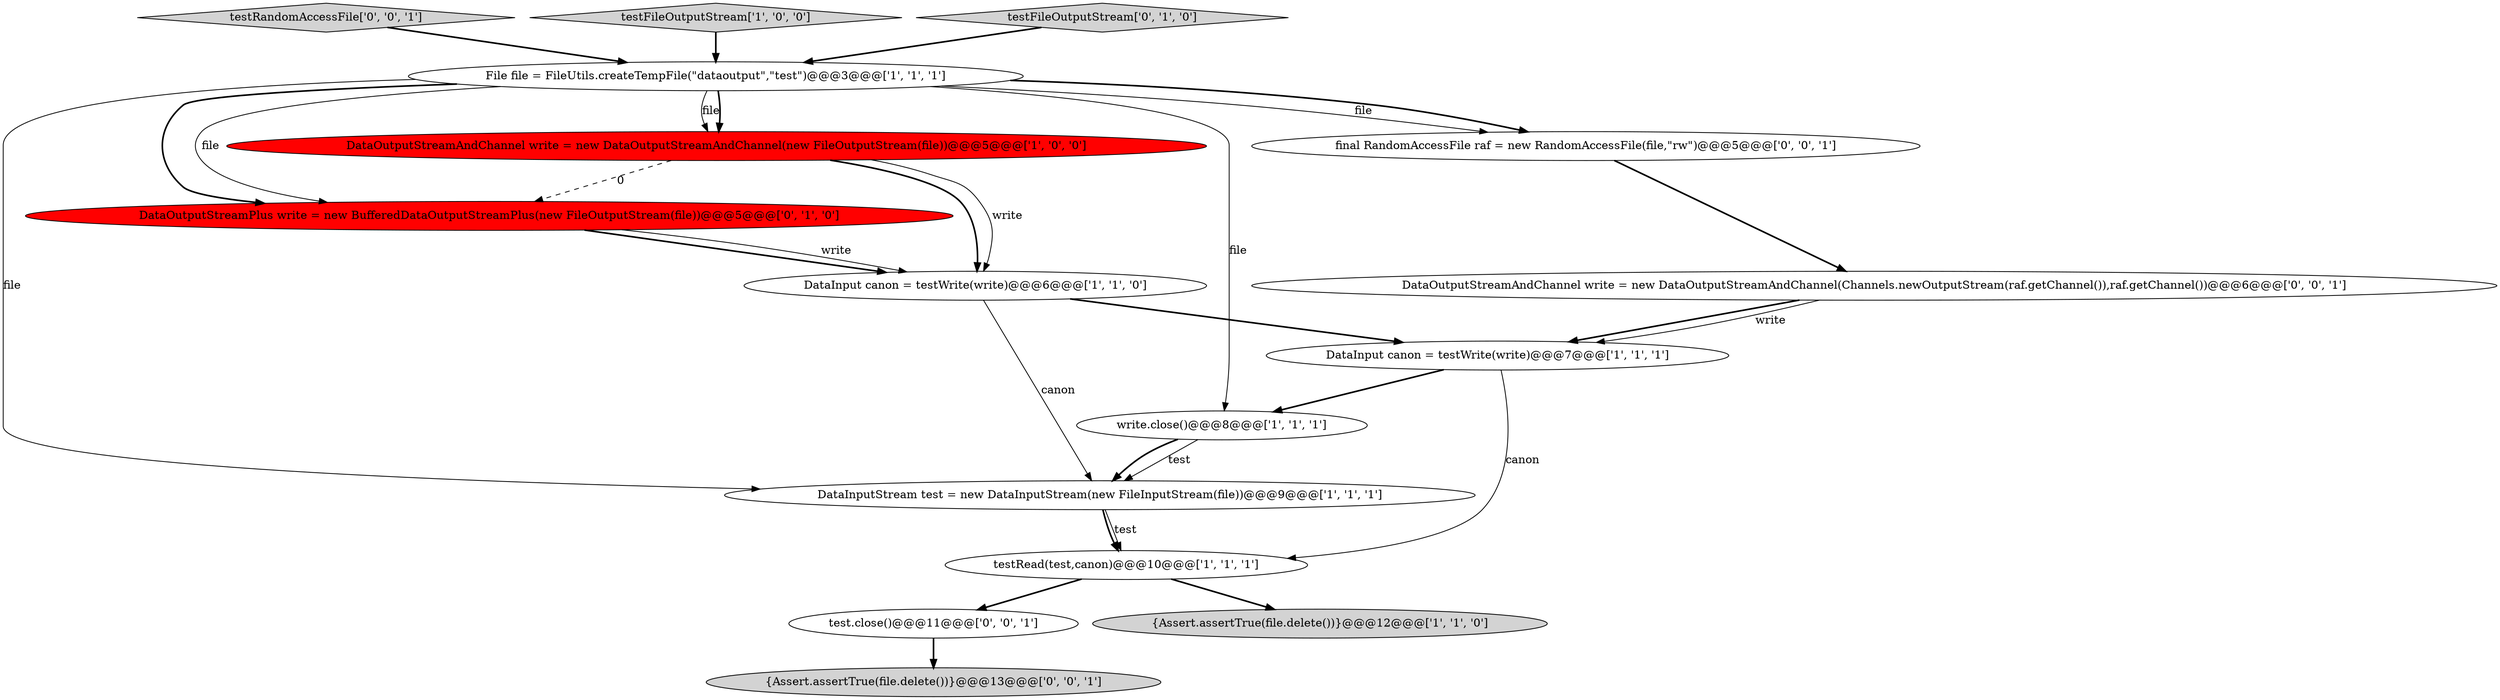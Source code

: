 digraph {
5 [style = filled, label = "File file = FileUtils.createTempFile(\"dataoutput\",\"test\")@@@3@@@['1', '1', '1']", fillcolor = white, shape = ellipse image = "AAA0AAABBB1BBB"];
12 [style = filled, label = "DataOutputStreamAndChannel write = new DataOutputStreamAndChannel(Channels.newOutputStream(raf.getChannel()),raf.getChannel())@@@6@@@['0', '0', '1']", fillcolor = white, shape = ellipse image = "AAA0AAABBB3BBB"];
15 [style = filled, label = "test.close()@@@11@@@['0', '0', '1']", fillcolor = white, shape = ellipse image = "AAA0AAABBB3BBB"];
4 [style = filled, label = "DataInputStream test = new DataInputStream(new FileInputStream(file))@@@9@@@['1', '1', '1']", fillcolor = white, shape = ellipse image = "AAA0AAABBB1BBB"];
7 [style = filled, label = "DataInput canon = testWrite(write)@@@6@@@['1', '1', '0']", fillcolor = white, shape = ellipse image = "AAA0AAABBB1BBB"];
11 [style = filled, label = "testRandomAccessFile['0', '0', '1']", fillcolor = lightgray, shape = diamond image = "AAA0AAABBB3BBB"];
3 [style = filled, label = "testRead(test,canon)@@@10@@@['1', '1', '1']", fillcolor = white, shape = ellipse image = "AAA0AAABBB1BBB"];
8 [style = filled, label = "DataInput canon = testWrite(write)@@@7@@@['1', '1', '1']", fillcolor = white, shape = ellipse image = "AAA0AAABBB1BBB"];
1 [style = filled, label = "write.close()@@@8@@@['1', '1', '1']", fillcolor = white, shape = ellipse image = "AAA0AAABBB1BBB"];
6 [style = filled, label = "{Assert.assertTrue(file.delete())}@@@12@@@['1', '1', '0']", fillcolor = lightgray, shape = ellipse image = "AAA0AAABBB1BBB"];
9 [style = filled, label = "DataOutputStreamPlus write = new BufferedDataOutputStreamPlus(new FileOutputStream(file))@@@5@@@['0', '1', '0']", fillcolor = red, shape = ellipse image = "AAA1AAABBB2BBB"];
14 [style = filled, label = "final RandomAccessFile raf = new RandomAccessFile(file,\"rw\")@@@5@@@['0', '0', '1']", fillcolor = white, shape = ellipse image = "AAA0AAABBB3BBB"];
2 [style = filled, label = "testFileOutputStream['1', '0', '0']", fillcolor = lightgray, shape = diamond image = "AAA0AAABBB1BBB"];
0 [style = filled, label = "DataOutputStreamAndChannel write = new DataOutputStreamAndChannel(new FileOutputStream(file))@@@5@@@['1', '0', '0']", fillcolor = red, shape = ellipse image = "AAA1AAABBB1BBB"];
10 [style = filled, label = "testFileOutputStream['0', '1', '0']", fillcolor = lightgray, shape = diamond image = "AAA0AAABBB2BBB"];
13 [style = filled, label = "{Assert.assertTrue(file.delete())}@@@13@@@['0', '0', '1']", fillcolor = lightgray, shape = ellipse image = "AAA0AAABBB3BBB"];
4->3 [style = bold, label=""];
8->3 [style = solid, label="canon"];
1->4 [style = bold, label=""];
15->13 [style = bold, label=""];
5->4 [style = solid, label="file"];
5->9 [style = bold, label=""];
7->4 [style = solid, label="canon"];
5->14 [style = solid, label="file"];
5->0 [style = solid, label="file"];
3->6 [style = bold, label=""];
3->15 [style = bold, label=""];
5->14 [style = bold, label=""];
9->7 [style = bold, label=""];
7->8 [style = bold, label=""];
5->1 [style = solid, label="file"];
0->7 [style = bold, label=""];
8->1 [style = bold, label=""];
11->5 [style = bold, label=""];
10->5 [style = bold, label=""];
5->0 [style = bold, label=""];
12->8 [style = bold, label=""];
5->9 [style = solid, label="file"];
14->12 [style = bold, label=""];
9->7 [style = solid, label="write"];
4->3 [style = solid, label="test"];
12->8 [style = solid, label="write"];
0->7 [style = solid, label="write"];
0->9 [style = dashed, label="0"];
1->4 [style = solid, label="test"];
2->5 [style = bold, label=""];
}
